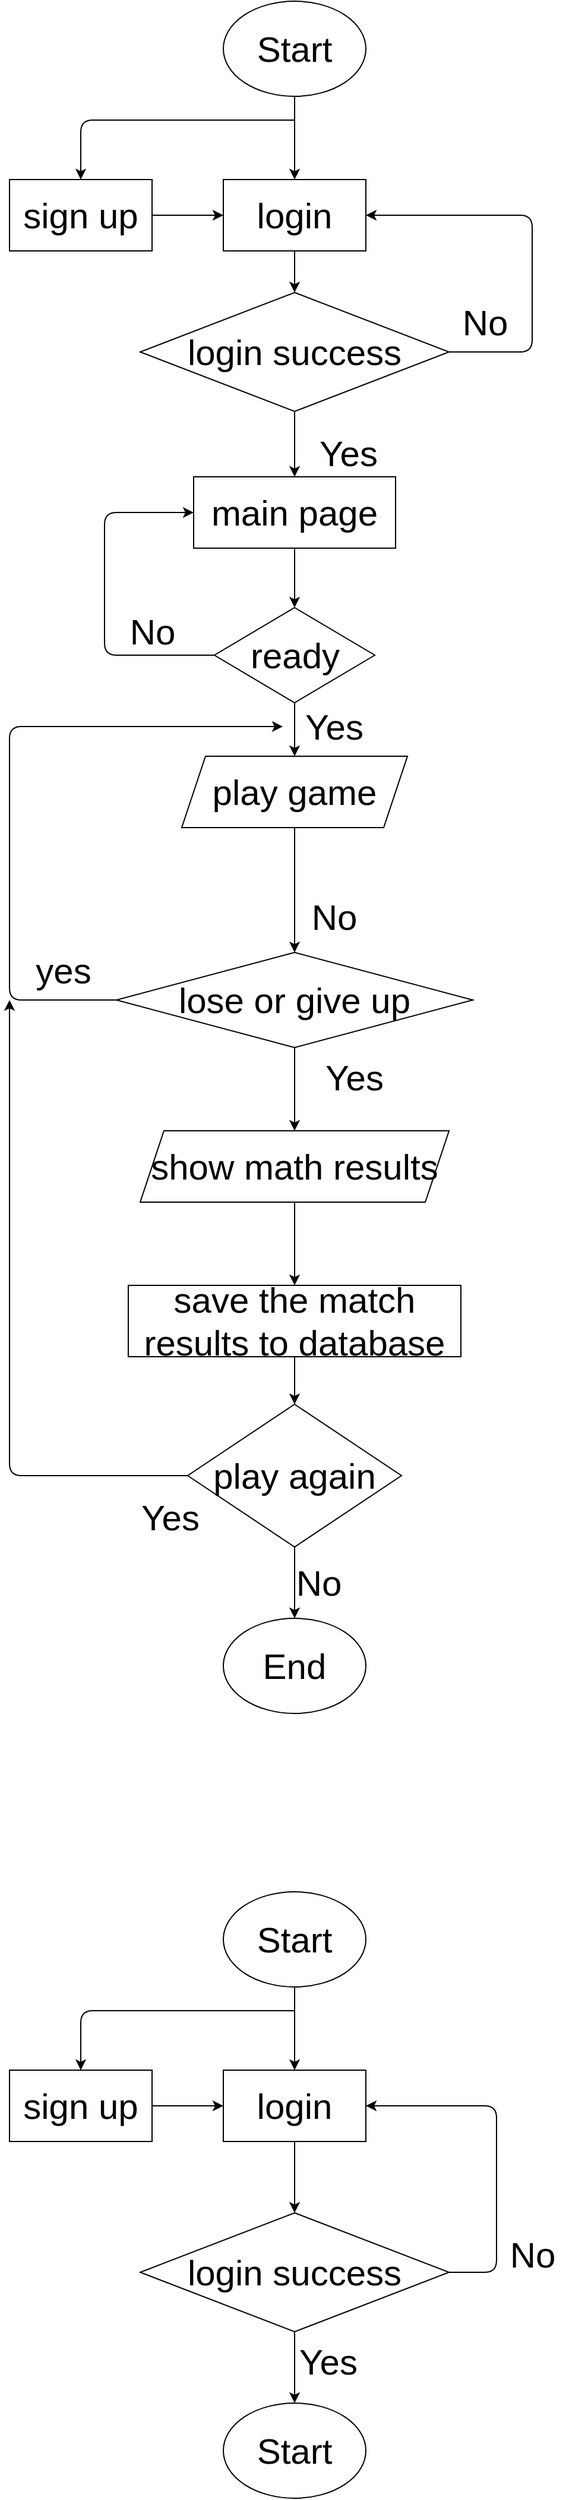 <mxfile>
    <diagram id="ZiwUPvzdd0FMuqxAXoV6" name="Page-1">
        <mxGraphModel dx="383" dy="911" grid="1" gridSize="10" guides="1" tooltips="1" connect="1" arrows="1" fold="1" page="1" pageScale="1" pageWidth="850" pageHeight="1100" math="0" shadow="0">
            <root>
                <mxCell id="0"/>
                <mxCell id="1" parent="0"/>
                <mxCell id="14" value="" style="edgeStyle=none;html=1;fontSize=30;" parent="1" source="2" target="3" edge="1">
                    <mxGeometry relative="1" as="geometry"/>
                </mxCell>
                <mxCell id="42" style="edgeStyle=none;html=1;endArrow=classic;endFill=1;fontSize=30;" parent="1" target="41" edge="1">
                    <mxGeometry relative="1" as="geometry">
                        <Array as="points">
                            <mxPoint x="260" y="140"/>
                        </Array>
                        <mxPoint x="440" y="140" as="sourcePoint"/>
                    </mxGeometry>
                </mxCell>
                <mxCell id="2" value="Start" style="ellipse;whiteSpace=wrap;html=1;fontSize=30;" parent="1" vertex="1">
                    <mxGeometry x="380" y="40" width="120" height="80" as="geometry"/>
                </mxCell>
                <mxCell id="15" value="" style="edgeStyle=none;html=1;fontSize=30;" parent="1" source="3" target="4" edge="1">
                    <mxGeometry relative="1" as="geometry"/>
                </mxCell>
                <mxCell id="3" value="login" style="rounded=0;whiteSpace=wrap;html=1;fontSize=30;" parent="1" vertex="1">
                    <mxGeometry x="380" y="190" width="120" height="60" as="geometry"/>
                </mxCell>
                <mxCell id="16" value="" style="edgeStyle=none;html=1;fontSize=30;" parent="1" source="4" target="5" edge="1">
                    <mxGeometry relative="1" as="geometry"/>
                </mxCell>
                <mxCell id="32" style="edgeStyle=none;html=1;exitX=1;exitY=0.5;exitDx=0;exitDy=0;entryX=1;entryY=0.5;entryDx=0;entryDy=0;fontSize=30;" parent="1" source="4" target="3" edge="1">
                    <mxGeometry relative="1" as="geometry">
                        <Array as="points">
                            <mxPoint x="640" y="335"/>
                            <mxPoint x="640" y="220"/>
                        </Array>
                    </mxGeometry>
                </mxCell>
                <mxCell id="4" value="login success" style="rhombus;whiteSpace=wrap;html=1;fontSize=30;" parent="1" vertex="1">
                    <mxGeometry x="310" y="285" width="260" height="100" as="geometry"/>
                </mxCell>
                <mxCell id="46" value="" style="edgeStyle=none;html=1;fontSize=30;" parent="1" source="5" target="45" edge="1">
                    <mxGeometry relative="1" as="geometry"/>
                </mxCell>
                <mxCell id="5" value="main page" style="rounded=0;whiteSpace=wrap;html=1;fontSize=30;" parent="1" vertex="1">
                    <mxGeometry x="355" y="440" width="170" height="60" as="geometry"/>
                </mxCell>
                <mxCell id="20" value="" style="edgeStyle=none;html=1;fontSize=30;" parent="1" source="8" target="10" edge="1">
                    <mxGeometry relative="1" as="geometry"/>
                </mxCell>
                <mxCell id="51" style="edgeStyle=none;html=1;fontSize=30;" parent="1" source="8" edge="1">
                    <mxGeometry relative="1" as="geometry">
                        <mxPoint x="430" y="650" as="targetPoint"/>
                        <Array as="points">
                            <mxPoint x="200" y="880"/>
                            <mxPoint x="200" y="650"/>
                        </Array>
                    </mxGeometry>
                </mxCell>
                <mxCell id="8" value="lose or give up" style="rhombus;whiteSpace=wrap;html=1;fontSize=30;" parent="1" vertex="1">
                    <mxGeometry x="290" y="840" width="300" height="80" as="geometry"/>
                </mxCell>
                <mxCell id="44" style="edgeStyle=none;html=1;entryX=0.5;entryY=0;entryDx=0;entryDy=0;fontSize=30;" parent="1" source="9" target="8" edge="1">
                    <mxGeometry relative="1" as="geometry"/>
                </mxCell>
                <mxCell id="9" value="play game" style="shape=parallelogram;perimeter=parallelogramPerimeter;whiteSpace=wrap;html=1;fixedSize=1;fontSize=30;" parent="1" vertex="1">
                    <mxGeometry x="345" y="675" width="190" height="60" as="geometry"/>
                </mxCell>
                <mxCell id="21" value="" style="edgeStyle=none;html=1;fontSize=30;" parent="1" source="10" target="11" edge="1">
                    <mxGeometry relative="1" as="geometry"/>
                </mxCell>
                <mxCell id="10" value="show math results" style="shape=parallelogram;perimeter=parallelogramPerimeter;whiteSpace=wrap;html=1;fixedSize=1;fontSize=30;" parent="1" vertex="1">
                    <mxGeometry x="310" y="990" width="260" height="60" as="geometry"/>
                </mxCell>
                <mxCell id="22" value="" style="edgeStyle=none;html=1;fontSize=30;" parent="1" source="11" target="12" edge="1">
                    <mxGeometry relative="1" as="geometry"/>
                </mxCell>
                <mxCell id="11" value="save the match results to database" style="rounded=0;whiteSpace=wrap;html=1;fontSize=30;" parent="1" vertex="1">
                    <mxGeometry x="300" y="1120" width="280" height="60" as="geometry"/>
                </mxCell>
                <mxCell id="23" value="" style="edgeStyle=none;html=1;fontSize=30;" parent="1" source="12" target="13" edge="1">
                    <mxGeometry relative="1" as="geometry"/>
                </mxCell>
                <mxCell id="53" style="edgeStyle=none;html=1;fontSize=30;" parent="1" source="12" edge="1">
                    <mxGeometry relative="1" as="geometry">
                        <mxPoint x="200" y="880" as="targetPoint"/>
                        <Array as="points">
                            <mxPoint x="200" y="1280"/>
                        </Array>
                    </mxGeometry>
                </mxCell>
                <mxCell id="12" value="play again" style="rhombus;whiteSpace=wrap;html=1;fontSize=30;" parent="1" vertex="1">
                    <mxGeometry x="350" y="1220" width="180" height="120" as="geometry"/>
                </mxCell>
                <mxCell id="13" value="End" style="ellipse;whiteSpace=wrap;html=1;fontSize=30;" parent="1" vertex="1">
                    <mxGeometry x="380" y="1400" width="120" height="80" as="geometry"/>
                </mxCell>
                <mxCell id="24" value="Yes" style="text;html=1;align=center;verticalAlign=middle;resizable=0;points=[];autosize=1;strokeColor=none;fillColor=none;fontSize=30;" parent="1" vertex="1">
                    <mxGeometry x="450" y="395" width="70" height="50" as="geometry"/>
                </mxCell>
                <mxCell id="25" value="No" style="text;html=1;align=center;verticalAlign=middle;resizable=0;points=[];autosize=1;strokeColor=none;fillColor=none;fontSize=30;" parent="1" vertex="1">
                    <mxGeometry x="442.5" y="785" width="60" height="50" as="geometry"/>
                </mxCell>
                <mxCell id="26" value="Yes" style="text;html=1;align=center;verticalAlign=middle;resizable=0;points=[];autosize=1;strokeColor=none;fillColor=none;fontSize=30;" parent="1" vertex="1">
                    <mxGeometry x="455" y="920" width="70" height="50" as="geometry"/>
                </mxCell>
                <mxCell id="27" value="No" style="text;html=1;align=center;verticalAlign=middle;resizable=0;points=[];autosize=1;strokeColor=none;fillColor=none;fontSize=30;" parent="1" vertex="1">
                    <mxGeometry x="430" y="1345" width="60" height="50" as="geometry"/>
                </mxCell>
                <mxCell id="33" value="No" style="text;html=1;align=center;verticalAlign=middle;resizable=0;points=[];autosize=1;strokeColor=none;fillColor=none;fontSize=30;" parent="1" vertex="1">
                    <mxGeometry x="570" y="285" width="60" height="50" as="geometry"/>
                </mxCell>
                <mxCell id="37" value="Yes" style="text;html=1;align=center;verticalAlign=middle;resizable=0;points=[];autosize=1;strokeColor=none;fillColor=none;fontSize=30;" parent="1" vertex="1">
                    <mxGeometry x="300" y="1290" width="70" height="50" as="geometry"/>
                </mxCell>
                <mxCell id="43" value="" style="edgeStyle=none;html=1;endArrow=classic;endFill=1;fontSize=30;" parent="1" source="41" target="3" edge="1">
                    <mxGeometry relative="1" as="geometry"/>
                </mxCell>
                <mxCell id="41" value="sign up" style="rounded=0;whiteSpace=wrap;html=1;fontSize=30;" parent="1" vertex="1">
                    <mxGeometry x="200" y="190" width="120" height="60" as="geometry"/>
                </mxCell>
                <mxCell id="47" value="" style="edgeStyle=none;html=1;fontSize=30;" parent="1" source="45" target="9" edge="1">
                    <mxGeometry relative="1" as="geometry"/>
                </mxCell>
                <mxCell id="49" style="edgeStyle=none;html=1;entryX=0;entryY=0.5;entryDx=0;entryDy=0;fontSize=30;" parent="1" source="45" target="5" edge="1">
                    <mxGeometry relative="1" as="geometry">
                        <mxPoint x="430" y="520" as="targetPoint"/>
                        <Array as="points">
                            <mxPoint x="280" y="590"/>
                            <mxPoint x="280" y="470"/>
                        </Array>
                    </mxGeometry>
                </mxCell>
                <mxCell id="45" value="ready" style="rhombus;whiteSpace=wrap;html=1;fontSize=30;" parent="1" vertex="1">
                    <mxGeometry x="372.5" y="550" width="135" height="80" as="geometry"/>
                </mxCell>
                <mxCell id="48" value="Yes" style="text;html=1;align=center;verticalAlign=middle;resizable=0;points=[];autosize=1;strokeColor=none;fillColor=none;fontSize=30;" parent="1" vertex="1">
                    <mxGeometry x="437.5" y="625" width="70" height="50" as="geometry"/>
                </mxCell>
                <mxCell id="50" value="No" style="text;html=1;align=center;verticalAlign=middle;resizable=0;points=[];autosize=1;strokeColor=none;fillColor=none;fontSize=30;" parent="1" vertex="1">
                    <mxGeometry x="290" y="545" width="60" height="50" as="geometry"/>
                </mxCell>
                <mxCell id="52" value="yes" style="text;html=1;align=center;verticalAlign=middle;resizable=0;points=[];autosize=1;strokeColor=none;fillColor=none;fontSize=30;" parent="1" vertex="1">
                    <mxGeometry x="210" y="830" width="70" height="50" as="geometry"/>
                </mxCell>
                <mxCell id="54" value="" style="edgeStyle=none;html=1;fontSize=30;" edge="1" parent="1" source="56" target="58">
                    <mxGeometry relative="1" as="geometry"/>
                </mxCell>
                <mxCell id="55" style="edgeStyle=none;html=1;endArrow=classic;endFill=1;fontSize=30;" edge="1" parent="1" target="64">
                    <mxGeometry relative="1" as="geometry">
                        <Array as="points">
                            <mxPoint x="260" y="1730"/>
                        </Array>
                        <mxPoint x="440" y="1730" as="sourcePoint"/>
                    </mxGeometry>
                </mxCell>
                <mxCell id="56" value="Start" style="ellipse;whiteSpace=wrap;html=1;fontSize=30;" vertex="1" parent="1">
                    <mxGeometry x="380" y="1630" width="120" height="80" as="geometry"/>
                </mxCell>
                <mxCell id="57" value="" style="edgeStyle=none;html=1;fontSize=30;" edge="1" parent="1" source="58" target="60">
                    <mxGeometry relative="1" as="geometry"/>
                </mxCell>
                <mxCell id="58" value="login" style="rounded=0;whiteSpace=wrap;html=1;fontSize=30;" vertex="1" parent="1">
                    <mxGeometry x="380" y="1780" width="120" height="60" as="geometry"/>
                </mxCell>
                <mxCell id="59" style="edgeStyle=none;html=1;exitX=1;exitY=0.5;exitDx=0;exitDy=0;entryX=1;entryY=0.5;entryDx=0;entryDy=0;fontSize=30;" edge="1" parent="1" source="60" target="58">
                    <mxGeometry relative="1" as="geometry">
                        <Array as="points">
                            <mxPoint x="610" y="1950"/>
                            <mxPoint x="610" y="1810"/>
                        </Array>
                    </mxGeometry>
                </mxCell>
                <mxCell id="66" value="" style="edgeStyle=none;html=1;fontSize=30;" edge="1" parent="1" source="60" target="65">
                    <mxGeometry relative="1" as="geometry"/>
                </mxCell>
                <mxCell id="60" value="login success" style="rhombus;whiteSpace=wrap;html=1;fontSize=30;" vertex="1" parent="1">
                    <mxGeometry x="310" y="1900" width="260" height="100" as="geometry"/>
                </mxCell>
                <mxCell id="62" value="No" style="text;html=1;align=center;verticalAlign=middle;resizable=0;points=[];autosize=1;strokeColor=none;fillColor=none;fontSize=30;" vertex="1" parent="1">
                    <mxGeometry x="610" y="1910" width="60" height="50" as="geometry"/>
                </mxCell>
                <mxCell id="63" value="" style="edgeStyle=none;html=1;endArrow=classic;endFill=1;fontSize=30;" edge="1" parent="1" source="64" target="58">
                    <mxGeometry relative="1" as="geometry"/>
                </mxCell>
                <mxCell id="64" value="sign up" style="rounded=0;whiteSpace=wrap;html=1;fontSize=30;" vertex="1" parent="1">
                    <mxGeometry x="200" y="1780" width="120" height="60" as="geometry"/>
                </mxCell>
                <mxCell id="65" value="Start" style="ellipse;whiteSpace=wrap;html=1;fontSize=30;" vertex="1" parent="1">
                    <mxGeometry x="380" y="2060" width="120" height="80" as="geometry"/>
                </mxCell>
                <mxCell id="67" value="Yes" style="text;html=1;align=center;verticalAlign=middle;resizable=0;points=[];autosize=1;strokeColor=none;fillColor=none;fontSize=30;" vertex="1" parent="1">
                    <mxGeometry x="432.5" y="2000" width="70" height="50" as="geometry"/>
                </mxCell>
            </root>
        </mxGraphModel>
    </diagram>
</mxfile>
